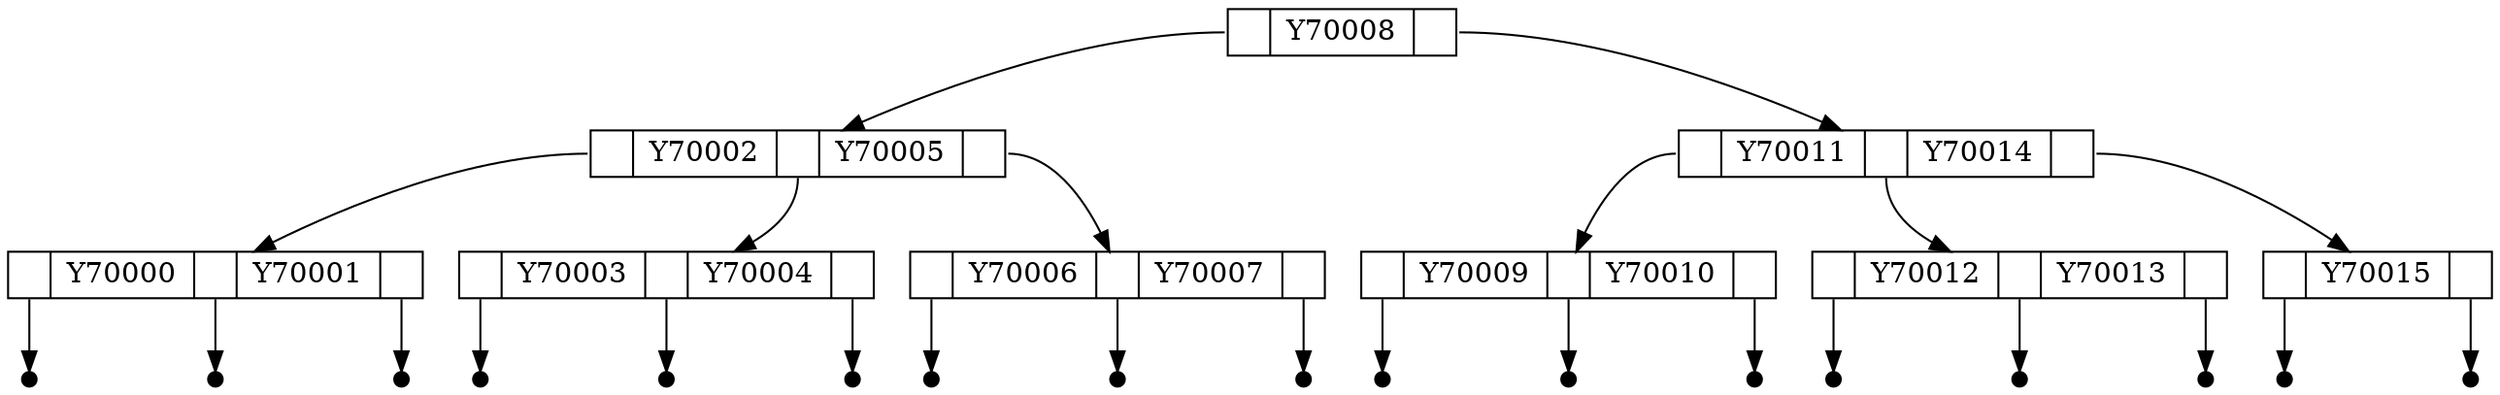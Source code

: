 digraph G {
node [shape = record,height=.1];
node0x103fb0 [label="<f0> |Y70008|<f1>"];
node0x103fb0:f0 -> node0xfc730;
node0xfc730 [label="<f0> |Y70002|<f1> |Y70005|<f2>"];
node0xfc730:f0 -> node0xda630;
node0xda630 [label="<f0> |Y70000|<f1> |Y70001|<f2>"];
node0xda630:f0 -> nodeNulo0;
nodeNulo0 [label="Nulo", shape=point];
node0xda630:f1 -> nodeNulo1;
nodeNulo1 [label="Nulo", shape=point];
node0xda630:f2 -> nodeNulo2;
nodeNulo2 [label="Nulo", shape=point];
node0xfc730:f1 -> node0x102e30;
node0x102e30 [label="<f0> |Y70003|<f1> |Y70004|<f2>"];
node0x102e30:f0 -> nodeNulo3;
nodeNulo3 [label="Nulo", shape=point];
node0x102e30:f1 -> nodeNulo4;
nodeNulo4 [label="Nulo", shape=point];
node0x102e30:f2 -> nodeNulo5;
nodeNulo5 [label="Nulo", shape=point];
node0xfc730:f2 -> node0x103290;
node0x103290 [label="<f0> |Y70006|<f1> |Y70007|<f2>"];
node0x103290:f0 -> nodeNulo6;
nodeNulo6 [label="Nulo", shape=point];
node0x103290:f1 -> nodeNulo7;
nodeNulo7 [label="Nulo", shape=point];
node0x103290:f2 -> nodeNulo8;
nodeNulo8 [label="Nulo", shape=point];
node0x103fb0:f1 -> node0x104410;
node0x104410 [label="<f0> |Y70011|<f1> |Y70014|<f2>"];
node0x104410:f0 -> node0x1036f0;
node0x1036f0 [label="<f0> |Y70009|<f1> |Y70010|<f2>"];
node0x1036f0:f0 -> nodeNulo9;
nodeNulo9 [label="Nulo", shape=point];
node0x1036f0:f1 -> nodeNulo10;
nodeNulo10 [label="Nulo", shape=point];
node0x1036f0:f2 -> nodeNulo11;
nodeNulo11 [label="Nulo", shape=point];
node0x104410:f1 -> node0x103b50;
node0x103b50 [label="<f0> |Y70012|<f1> |Y70013|<f2>"];
node0x103b50:f0 -> nodeNulo12;
nodeNulo12 [label="Nulo", shape=point];
node0x103b50:f1 -> nodeNulo13;
nodeNulo13 [label="Nulo", shape=point];
node0x103b50:f2 -> nodeNulo14;
nodeNulo14 [label="Nulo", shape=point];
node0x104410:f2 -> node0x104870;
node0x104870 [label="<f0> |Y70015|<f1>"];
node0x104870:f0 -> nodeNulo15;
nodeNulo15 [label="Nulo", shape=point];
node0x104870:f1 -> nodeNulo16;
nodeNulo16 [label="Nulo", shape=point];
}
